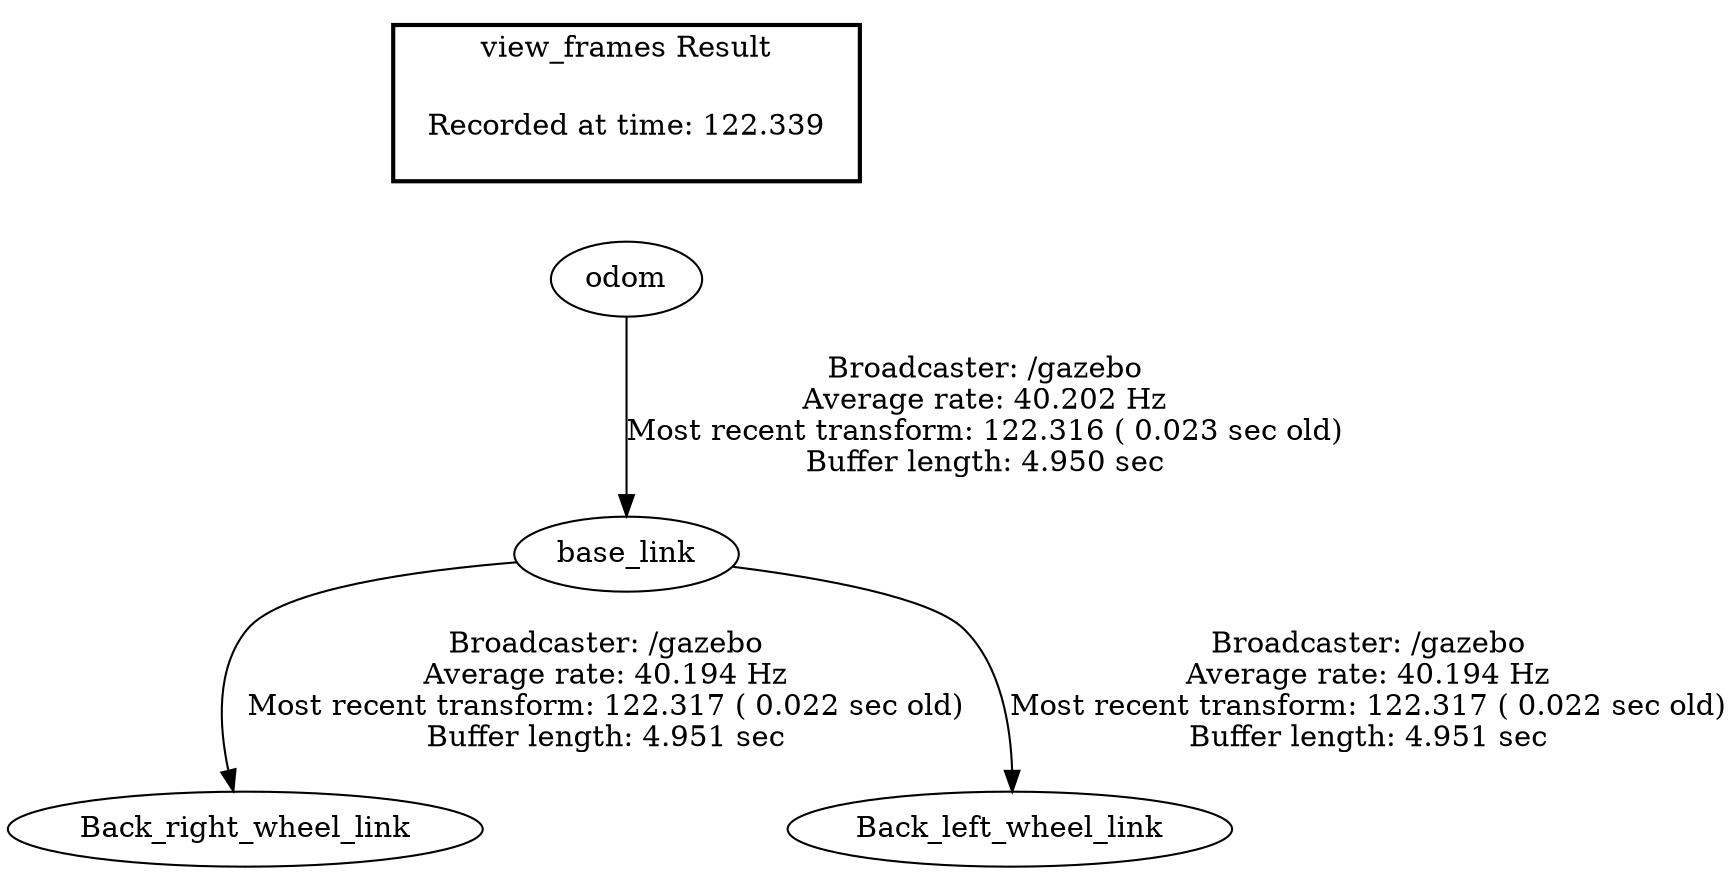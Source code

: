 digraph G {
"odom" -> "base_link"[label="Broadcaster: /gazebo\nAverage rate: 40.202 Hz\nMost recent transform: 122.316 ( 0.023 sec old)\nBuffer length: 4.950 sec\n"];
"base_link" -> "Back_right_wheel_link"[label="Broadcaster: /gazebo\nAverage rate: 40.194 Hz\nMost recent transform: 122.317 ( 0.022 sec old)\nBuffer length: 4.951 sec\n"];
"base_link" -> "Back_left_wheel_link"[label="Broadcaster: /gazebo\nAverage rate: 40.194 Hz\nMost recent transform: 122.317 ( 0.022 sec old)\nBuffer length: 4.951 sec\n"];
edge [style=invis];
 subgraph cluster_legend { style=bold; color=black; label ="view_frames Result";
"Recorded at time: 122.339"[ shape=plaintext ] ;
 }->"odom";
}